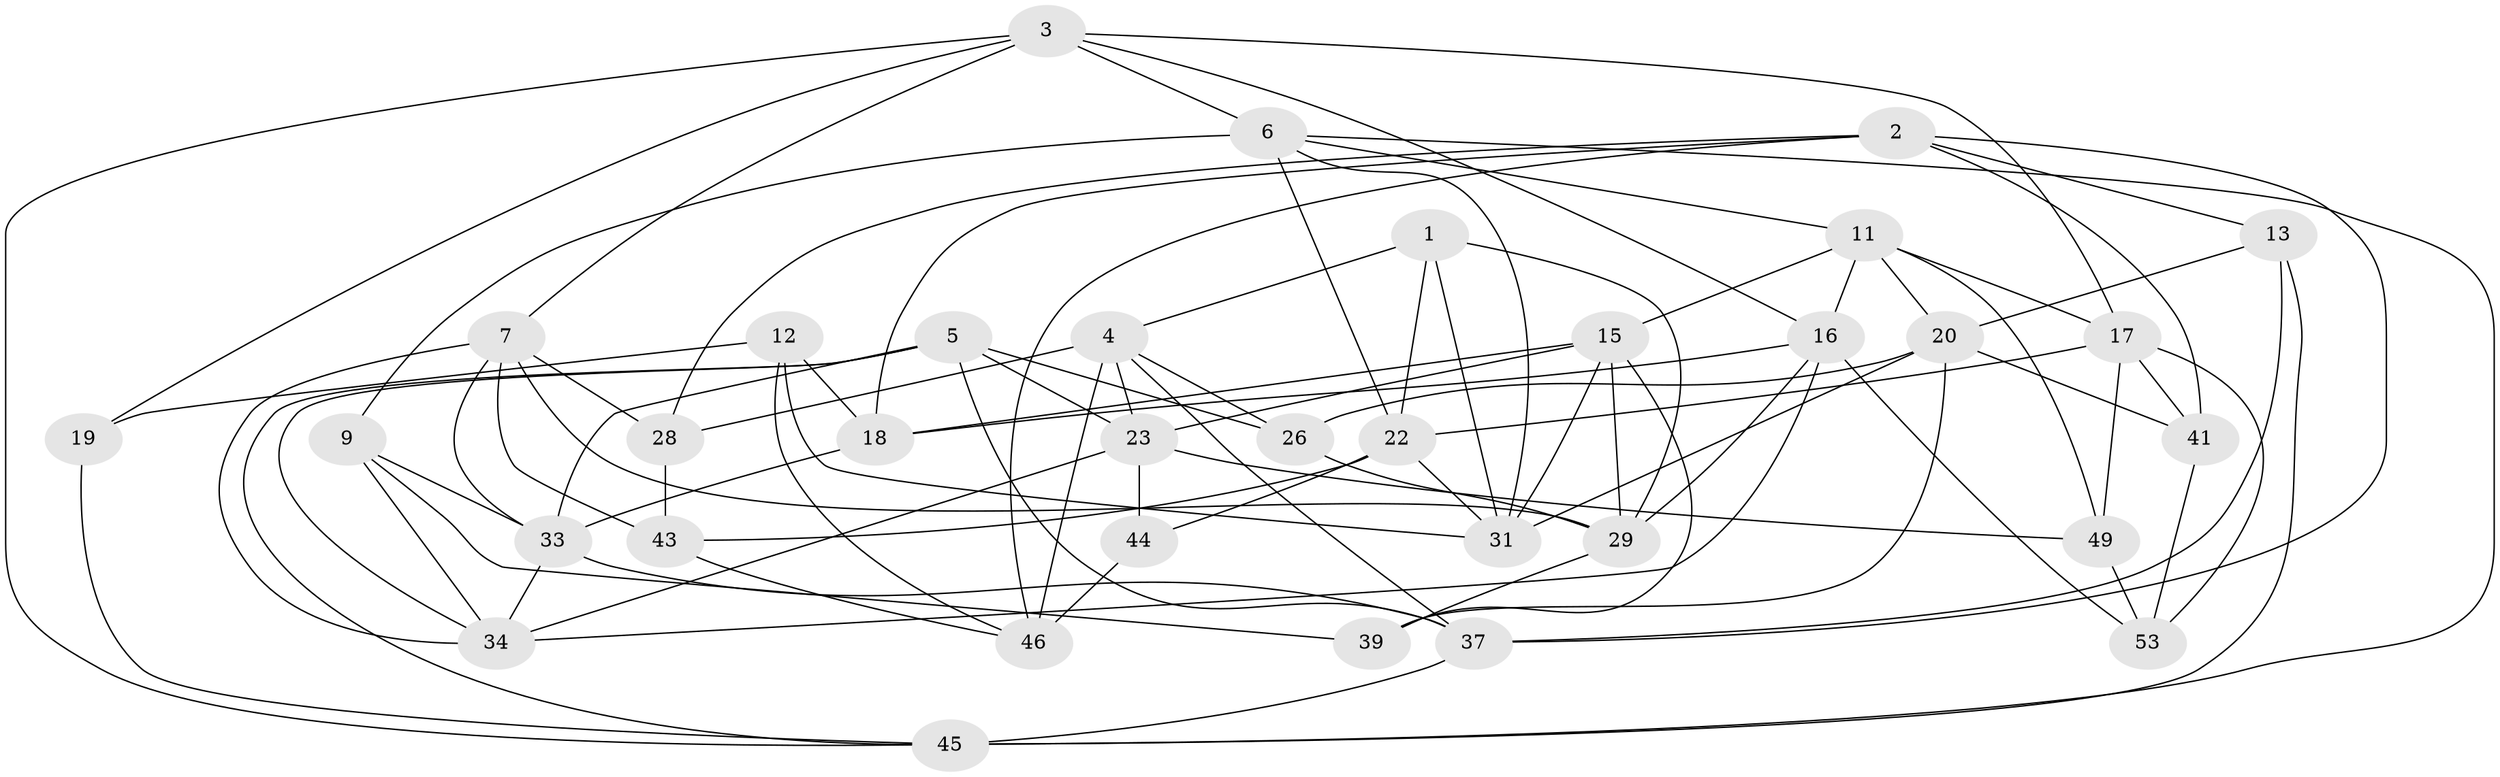 // original degree distribution, {4: 1.0}
// Generated by graph-tools (version 1.1) at 2025/11/02/27/25 16:11:48]
// undirected, 34 vertices, 87 edges
graph export_dot {
graph [start="1"]
  node [color=gray90,style=filled];
  1;
  2 [super="+21"];
  3 [super="+14"];
  4 [super="+42"];
  5 [super="+47"];
  6 [super="+8"];
  7 [super="+10"];
  9;
  11 [super="+36"];
  12 [super="+56"];
  13;
  15 [super="+24"];
  16 [super="+25"];
  17 [super="+30"];
  18 [super="+40"];
  19;
  20 [super="+51"];
  22 [super="+27"];
  23 [super="+38"];
  26;
  28;
  29 [super="+35"];
  31 [super="+32"];
  33 [super="+48"];
  34 [super="+52"];
  37 [super="+50"];
  39;
  41;
  43;
  44;
  45 [super="+55"];
  46 [super="+54"];
  49;
  53;
  1 -- 22;
  1 -- 29;
  1 -- 31;
  1 -- 4;
  2 -- 18;
  2 -- 13;
  2 -- 46;
  2 -- 41;
  2 -- 28;
  2 -- 37;
  3 -- 16;
  3 -- 7;
  3 -- 19;
  3 -- 45;
  3 -- 6;
  3 -- 17;
  4 -- 46;
  4 -- 26;
  4 -- 37;
  4 -- 28;
  4 -- 23;
  5 -- 37;
  5 -- 26;
  5 -- 45;
  5 -- 33;
  5 -- 34;
  5 -- 23;
  6 -- 9;
  6 -- 22;
  6 -- 45;
  6 -- 11;
  6 -- 31;
  7 -- 28;
  7 -- 34;
  7 -- 33;
  7 -- 43;
  7 -- 29;
  9 -- 33;
  9 -- 39;
  9 -- 34;
  11 -- 49;
  11 -- 15;
  11 -- 17;
  11 -- 20;
  11 -- 16;
  12 -- 19 [weight=2];
  12 -- 18 [weight=2];
  12 -- 46;
  12 -- 31;
  13 -- 37;
  13 -- 20;
  13 -- 45;
  15 -- 39;
  15 -- 31;
  15 -- 29;
  15 -- 18;
  15 -- 23;
  16 -- 53;
  16 -- 29;
  16 -- 18;
  16 -- 34;
  17 -- 22;
  17 -- 49;
  17 -- 41;
  17 -- 53;
  18 -- 33;
  19 -- 45;
  20 -- 26;
  20 -- 39;
  20 -- 41;
  20 -- 31;
  22 -- 43;
  22 -- 44;
  22 -- 31;
  23 -- 49;
  23 -- 44;
  23 -- 34;
  26 -- 29;
  28 -- 43;
  29 -- 39;
  33 -- 34;
  33 -- 37;
  37 -- 45;
  41 -- 53;
  43 -- 46;
  44 -- 46 [weight=2];
  49 -- 53;
}

